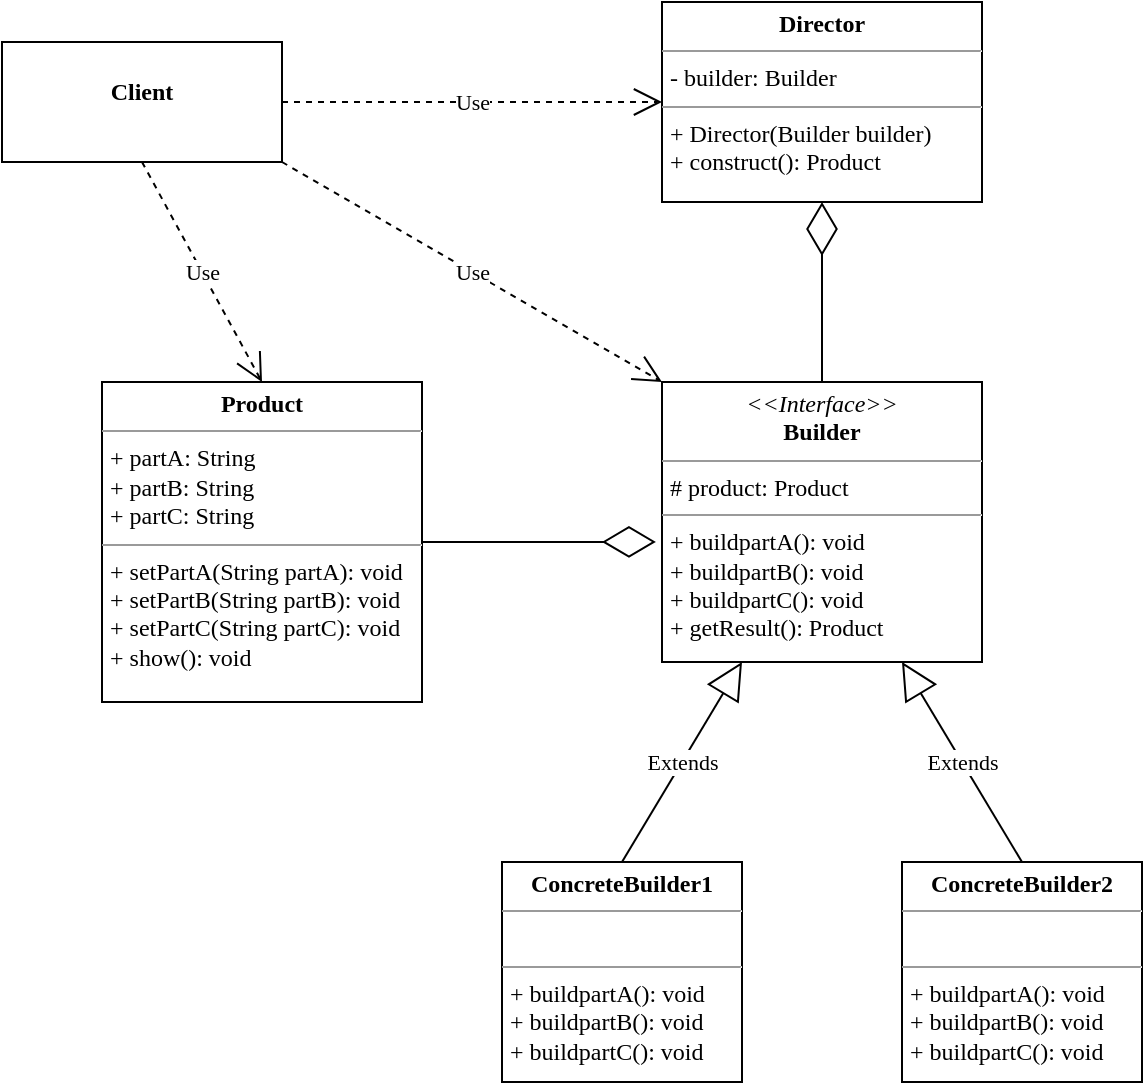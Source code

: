 <mxfile version="13.2.4" type="device"><diagram id="9sUZiS0D4O3hBXx4zA1-" name="第 1 页"><mxGraphModel dx="946" dy="636" grid="1" gridSize="10" guides="1" tooltips="1" connect="1" arrows="1" fold="1" page="1" pageScale="1" pageWidth="827" pageHeight="1169" math="0" shadow="0"><root><mxCell id="0"/><mxCell id="1" parent="0"/><mxCell id="Sf89vFXl8ZIIWw8TVuF_-2" value="&lt;p style=&quot;margin: 0px ; margin-top: 4px ; text-align: center&quot;&gt;&lt;br&gt;&lt;b&gt;Client&lt;/b&gt;&lt;/p&gt;" style="verticalAlign=top;align=left;overflow=fill;fontSize=12;fontFamily=Times New Roman;html=1;" vertex="1" parent="1"><mxGeometry x="110" y="70" width="140" height="60" as="geometry"/></mxCell><mxCell id="Sf89vFXl8ZIIWw8TVuF_-43" value="&lt;p style=&quot;margin: 0px ; margin-top: 4px ; text-align: center&quot;&gt;&lt;i&gt;&amp;lt;&amp;lt;Interface&amp;gt;&amp;gt;&lt;/i&gt;&lt;br&gt;&lt;b&gt;Builder&lt;/b&gt;&lt;/p&gt;&lt;hr size=&quot;1&quot;&gt;&lt;p style=&quot;margin: 0px ; margin-left: 4px&quot;&gt;# product: Product&lt;br&gt;&lt;/p&gt;&lt;hr size=&quot;1&quot;&gt;&lt;p style=&quot;margin: 0px ; margin-left: 4px&quot;&gt;+ buildpartA(): void&lt;br&gt;+ buildpartB(): void&lt;/p&gt;&lt;p style=&quot;margin: 0px ; margin-left: 4px&quot;&gt;+ buildpartC(): void&lt;/p&gt;&lt;p style=&quot;margin: 0px ; margin-left: 4px&quot;&gt;+ getResult(): Product&lt;/p&gt;" style="verticalAlign=top;align=left;overflow=fill;fontSize=12;fontFamily=Times New Roman;html=1;" vertex="1" parent="1"><mxGeometry x="440" y="240" width="160" height="140" as="geometry"/></mxCell><mxCell id="Sf89vFXl8ZIIWw8TVuF_-48" value="&lt;p style=&quot;margin: 0px ; margin-top: 4px ; text-align: center&quot;&gt;&lt;b&gt;Product&lt;/b&gt;&lt;/p&gt;&lt;hr size=&quot;1&quot;&gt;&lt;p style=&quot;margin: 0px ; margin-left: 4px&quot;&gt;+ partA: String&lt;/p&gt;&lt;p style=&quot;margin: 0px ; margin-left: 4px&quot;&gt;+ partB: String&lt;/p&gt;&lt;p style=&quot;margin: 0px ; margin-left: 4px&quot;&gt;+ partC: String&lt;/p&gt;&lt;hr size=&quot;1&quot;&gt;&lt;p style=&quot;margin: 0px ; margin-left: 4px&quot;&gt;+ setPartA(String partA): void&lt;/p&gt;&lt;p style=&quot;margin: 0px ; margin-left: 4px&quot;&gt;+ setPartB(String partB): void&lt;/p&gt;&lt;p style=&quot;margin: 0px ; margin-left: 4px&quot;&gt;+ setPartC(String partC): void&lt;/p&gt;&lt;p style=&quot;margin: 0px ; margin-left: 4px&quot;&gt;+ show(): void&lt;/p&gt;&lt;p style=&quot;margin: 0px ; margin-left: 4px&quot;&gt;&lt;br&gt;&lt;/p&gt;" style="verticalAlign=top;align=left;overflow=fill;fontSize=12;fontFamily=Times New Roman;html=1;" vertex="1" parent="1"><mxGeometry x="160" y="240" width="160" height="160" as="geometry"/></mxCell><mxCell id="Sf89vFXl8ZIIWw8TVuF_-93" value="&lt;p style=&quot;margin: 0px ; margin-top: 4px ; text-align: center&quot;&gt;&lt;b&gt;Director&lt;/b&gt;&lt;/p&gt;&lt;hr size=&quot;1&quot;&gt;&lt;p style=&quot;margin: 0px ; margin-left: 4px&quot;&gt;- builder: Builder&lt;/p&gt;&lt;hr size=&quot;1&quot;&gt;&lt;p style=&quot;margin: 0px ; margin-left: 4px&quot;&gt;+ Director(Builder builder)&lt;/p&gt;&lt;p style=&quot;margin: 0px ; margin-left: 4px&quot;&gt;+ construct(): Product&lt;/p&gt;&lt;p style=&quot;margin: 0px ; margin-left: 4px&quot;&gt;&lt;br&gt;&lt;/p&gt;" style="verticalAlign=top;align=left;overflow=fill;fontSize=12;fontFamily=Times New Roman;html=1;" vertex="1" parent="1"><mxGeometry x="440" y="50" width="160" height="100" as="geometry"/></mxCell><mxCell id="Sf89vFXl8ZIIWw8TVuF_-95" value="Use" style="endArrow=open;endSize=12;dashed=1;html=1;fontFamily=Times New Roman;exitX=1;exitY=0.5;exitDx=0;exitDy=0;" edge="1" parent="1" source="Sf89vFXl8ZIIWw8TVuF_-2"><mxGeometry width="160" relative="1" as="geometry"><mxPoint x="280" y="99.5" as="sourcePoint"/><mxPoint x="440" y="100" as="targetPoint"/></mxGeometry></mxCell><mxCell id="Sf89vFXl8ZIIWw8TVuF_-96" value="Use" style="endArrow=open;endSize=12;dashed=1;html=1;fontFamily=Times New Roman;exitX=0.5;exitY=1;exitDx=0;exitDy=0;entryX=0.5;entryY=0;entryDx=0;entryDy=0;" edge="1" parent="1" source="Sf89vFXl8ZIIWw8TVuF_-2" target="Sf89vFXl8ZIIWw8TVuF_-48"><mxGeometry width="160" relative="1" as="geometry"><mxPoint x="260" y="110" as="sourcePoint"/><mxPoint x="450" y="110" as="targetPoint"/></mxGeometry></mxCell><mxCell id="Sf89vFXl8ZIIWw8TVuF_-97" value="Use" style="endArrow=open;endSize=12;dashed=1;html=1;fontFamily=Times New Roman;exitX=1;exitY=1;exitDx=0;exitDy=0;entryX=0;entryY=0;entryDx=0;entryDy=0;" edge="1" parent="1" source="Sf89vFXl8ZIIWw8TVuF_-2" target="Sf89vFXl8ZIIWw8TVuF_-43"><mxGeometry width="160" relative="1" as="geometry"><mxPoint x="260" y="110" as="sourcePoint"/><mxPoint x="450" y="110" as="targetPoint"/></mxGeometry></mxCell><mxCell id="Sf89vFXl8ZIIWw8TVuF_-99" value="" style="endArrow=diamondThin;endFill=0;endSize=24;html=1;fontFamily=Times New Roman;exitX=1;exitY=0.5;exitDx=0;exitDy=0;entryX=-0.019;entryY=0.571;entryDx=0;entryDy=0;entryPerimeter=0;" edge="1" parent="1" source="Sf89vFXl8ZIIWw8TVuF_-48" target="Sf89vFXl8ZIIWw8TVuF_-43"><mxGeometry width="160" relative="1" as="geometry"><mxPoint x="330" y="330" as="sourcePoint"/><mxPoint x="430" y="320" as="targetPoint"/></mxGeometry></mxCell><mxCell id="Sf89vFXl8ZIIWw8TVuF_-100" value="" style="endArrow=diamondThin;endFill=0;endSize=24;html=1;fontFamily=Times New Roman;exitX=0.5;exitY=0;exitDx=0;exitDy=0;entryX=0.5;entryY=1;entryDx=0;entryDy=0;" edge="1" parent="1" source="Sf89vFXl8ZIIWw8TVuF_-43" target="Sf89vFXl8ZIIWw8TVuF_-93"><mxGeometry width="160" relative="1" as="geometry"><mxPoint x="330" y="290" as="sourcePoint"/><mxPoint x="446.96" y="289.94" as="targetPoint"/></mxGeometry></mxCell><mxCell id="Sf89vFXl8ZIIWw8TVuF_-101" value="&lt;p style=&quot;margin: 0px ; margin-top: 4px ; text-align: center&quot;&gt;&lt;b&gt;ConcreteBuilder1&lt;/b&gt;&lt;/p&gt;&lt;hr size=&quot;1&quot;&gt;&lt;p style=&quot;margin: 0px ; margin-left: 4px&quot;&gt;&lt;br&gt;&lt;/p&gt;&lt;hr size=&quot;1&quot;&gt;&lt;p style=&quot;margin: 0px ; margin-left: 4px&quot;&gt;+ buildpartA(): void&lt;/p&gt;&lt;p style=&quot;margin: 0px ; margin-left: 4px&quot;&gt;+ buildpartB(): void&lt;br&gt;&lt;/p&gt;&lt;p style=&quot;margin: 0px ; margin-left: 4px&quot;&gt;+ buildpartC(): void&lt;br&gt;&lt;/p&gt;" style="verticalAlign=top;align=left;overflow=fill;fontSize=12;fontFamily=Times New Roman;html=1;" vertex="1" parent="1"><mxGeometry x="360" y="480" width="120" height="110" as="geometry"/></mxCell><mxCell id="Sf89vFXl8ZIIWw8TVuF_-102" value="&lt;p style=&quot;margin: 0px ; margin-top: 4px ; text-align: center&quot;&gt;&lt;b&gt;ConcreteBuilder2&lt;/b&gt;&lt;/p&gt;&lt;hr size=&quot;1&quot;&gt;&lt;p style=&quot;margin: 0px ; margin-left: 4px&quot;&gt;&lt;br&gt;&lt;/p&gt;&lt;hr size=&quot;1&quot;&gt;&lt;p style=&quot;margin: 0px ; margin-left: 4px&quot;&gt;+ buildpartA(): void&lt;/p&gt;&lt;p style=&quot;margin: 0px ; margin-left: 4px&quot;&gt;+ buildpartB(): void&lt;br&gt;&lt;/p&gt;&lt;p style=&quot;margin: 0px ; margin-left: 4px&quot;&gt;+ buildpartC(): void&lt;br&gt;&lt;/p&gt;" style="verticalAlign=top;align=left;overflow=fill;fontSize=12;fontFamily=Times New Roman;html=1;" vertex="1" parent="1"><mxGeometry x="560" y="480" width="120" height="110" as="geometry"/></mxCell><mxCell id="Sf89vFXl8ZIIWw8TVuF_-103" value="Extends" style="endArrow=block;endSize=16;endFill=0;html=1;fontFamily=Times New Roman;entryX=0.25;entryY=1;entryDx=0;entryDy=0;exitX=0.5;exitY=0;exitDx=0;exitDy=0;" edge="1" parent="1" source="Sf89vFXl8ZIIWw8TVuF_-101" target="Sf89vFXl8ZIIWw8TVuF_-43"><mxGeometry width="160" relative="1" as="geometry"><mxPoint x="260" y="770" as="sourcePoint"/><mxPoint x="420" y="770" as="targetPoint"/></mxGeometry></mxCell><mxCell id="Sf89vFXl8ZIIWw8TVuF_-104" value="Extends" style="endArrow=block;endSize=16;endFill=0;html=1;fontFamily=Times New Roman;entryX=0.75;entryY=1;entryDx=0;entryDy=0;exitX=0.5;exitY=0;exitDx=0;exitDy=0;" edge="1" parent="1" source="Sf89vFXl8ZIIWw8TVuF_-102" target="Sf89vFXl8ZIIWw8TVuF_-43"><mxGeometry width="160" relative="1" as="geometry"><mxPoint x="430" y="490" as="sourcePoint"/><mxPoint x="490" y="390" as="targetPoint"/></mxGeometry></mxCell></root></mxGraphModel></diagram></mxfile>